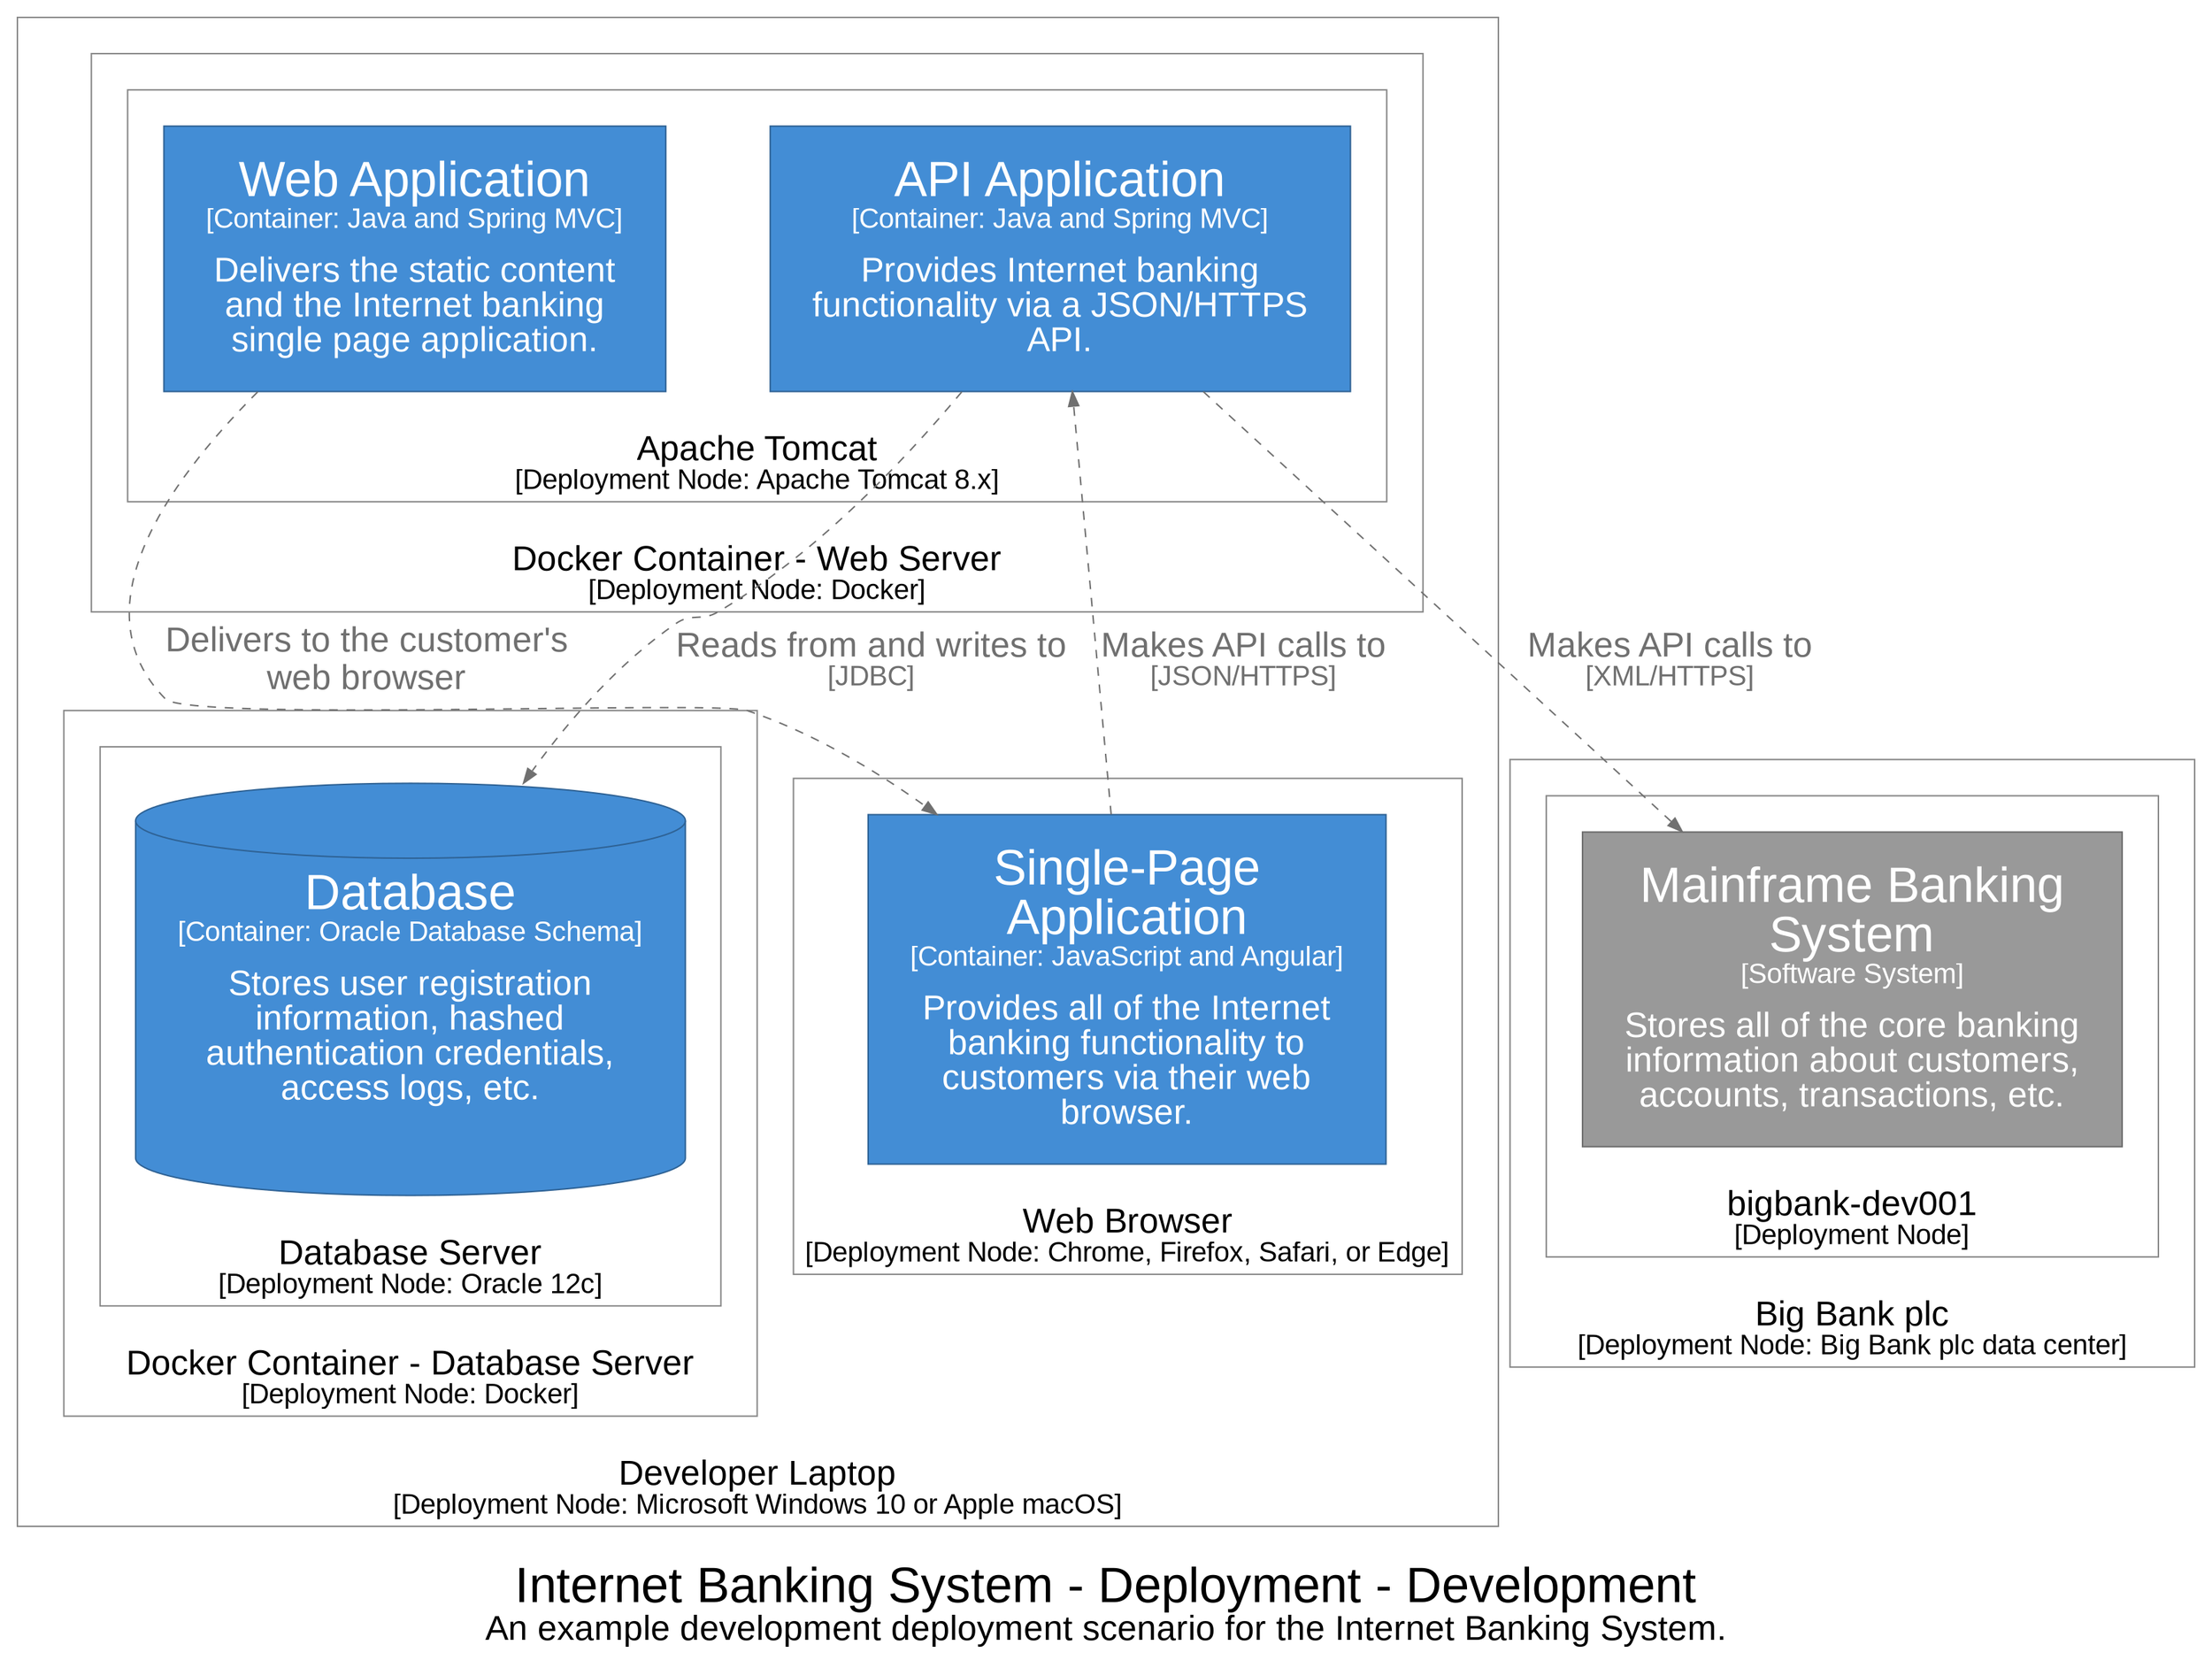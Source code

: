 digraph {
  compound=true
  graph [fontname="Arial", rankdir=TB, ranksep=1.0, nodesep=1.0]
  node [fontname="Arial", shape=box, margin="0.4,0.3"]
  edge [fontname="Arial"]
  label=<<br /><font point-size="34">Internet Banking System - Deployment - Development</font><br /><font point-size="24">An example development deployment scenario for the Internet Banking System.</font>>

  subgraph cluster_55 {
    margin=25
    label=<<font point-size="24">Big Bank plc</font><br /><font point-size="19">[Deployment Node: Big Bank plc data center]</font>>
    labelloc=b
    color="#888888"
    fontcolor="#000000"
    fillcolor="#ffffff"

    subgraph cluster_56 {
      margin=25
      label=<<font point-size="24">bigbank-dev001</font><br /><font point-size="19">[Deployment Node]</font>>
      labelloc=b
      color="#888888"
      fontcolor="#000000"
      fillcolor="#ffffff"

      57 [id=57,shape=rect, label=<<font point-size="34">Mainframe Banking<br />System</font><br /><font point-size="19">[Software System]</font><br /><br /><font point-size="24">Stores all of the core banking<br />information about customers,<br />accounts, transactions, etc.</font>>, style=filled, color="#6b6b6b", fillcolor="#999999", fontcolor="#ffffff"]
    }

  }

  subgraph cluster_50 {
    margin=25
    label=<<font point-size="24">Developer Laptop</font><br /><font point-size="19">[Deployment Node: Microsoft Windows 10 or Apple macOS]</font>>
    labelloc=b
    color="#888888"
    fontcolor="#000000"
    fillcolor="#ffffff"

    subgraph cluster_59 {
      margin=25
      label=<<font point-size="24">Docker Container - Database Server</font><br /><font point-size="19">[Deployment Node: Docker]</font>>
      labelloc=b
      color="#888888"
      fontcolor="#000000"
      fillcolor="#ffffff"

      subgraph cluster_60 {
        margin=25
        label=<<font point-size="24">Database Server</font><br /><font point-size="19">[Deployment Node: Oracle 12c]</font>>
        labelloc=b
        color="#888888"
        fontcolor="#000000"
        fillcolor="#ffffff"

        61 [id=61,shape=cylinder, label=<<font point-size="34">Database</font><br /><font point-size="19">[Container: Oracle Database Schema]</font><br /><br /><font point-size="24">Stores user registration<br />information, hashed<br />authentication credentials,<br />access logs, etc.</font>>, style=filled, color="#2e6295", fillcolor="#438dd5", fontcolor="#ffffff"]
      }

    }

    subgraph cluster_51 {
      margin=25
      label=<<font point-size="24">Docker Container - Web Server</font><br /><font point-size="19">[Deployment Node: Docker]</font>>
      labelloc=b
      color="#888888"
      fontcolor="#000000"
      fillcolor="#ffffff"

      subgraph cluster_52 {
        margin=25
        label=<<font point-size="24">Apache Tomcat</font><br /><font point-size="19">[Deployment Node: Apache Tomcat 8.x]</font>>
        labelloc=b
        color="#888888"
        fontcolor="#000000"
        fillcolor="#ffffff"

        54 [id=54,shape=rect, label=<<font point-size="34">API Application</font><br /><font point-size="19">[Container: Java and Spring MVC]</font><br /><br /><font point-size="24">Provides Internet banking<br />functionality via a JSON/HTTPS<br />API.</font>>, style=filled, color="#2e6295", fillcolor="#438dd5", fontcolor="#ffffff"]
        53 [id=53,shape=rect, label=<<font point-size="34">Web Application</font><br /><font point-size="19">[Container: Java and Spring MVC]</font><br /><br /><font point-size="24">Delivers the static content<br />and the Internet banking<br />single page application.</font>>, style=filled, color="#2e6295", fillcolor="#438dd5", fontcolor="#ffffff"]
      }

    }

    subgraph cluster_63 {
      margin=25
      label=<<font point-size="24">Web Browser</font><br /><font point-size="19">[Deployment Node: Chrome, Firefox, Safari, or Edge]</font>>
      labelloc=b
      color="#888888"
      fontcolor="#000000"
      fillcolor="#ffffff"

      64 [id=64,shape=rect, label=<<font point-size="34">Single-Page<br />Application</font><br /><font point-size="19">[Container: JavaScript and Angular]</font><br /><br /><font point-size="24">Provides all of the Internet<br />banking functionality to<br />customers via their web<br />browser.</font>>, style=filled, color="#2e6295", fillcolor="#438dd5", fontcolor="#ffffff"]
    }

  }

  54 -> 57 [id=58, label=<<font point-size="24">Makes API calls to</font><br /><font point-size="19">[XML/HTTPS]</font>>, style="dashed", color="#707070", fontcolor="#707070"]
  54 -> 61 [id=62, label=<<font point-size="24">Reads from and writes to</font><br /><font point-size="19">[JDBC]</font>>, style="dashed", color="#707070", fontcolor="#707070"]
  64 -> 54 [id=65, label=<<font point-size="24">Makes API calls to</font><br /><font point-size="19">[JSON/HTTPS]</font>>, style="dashed", color="#707070", fontcolor="#707070"]
  53 -> 64 [id=66, label=<<font point-size="24">Delivers to the customer's<br />web browser</font>>, style="dashed", color="#707070", fontcolor="#707070"]
}